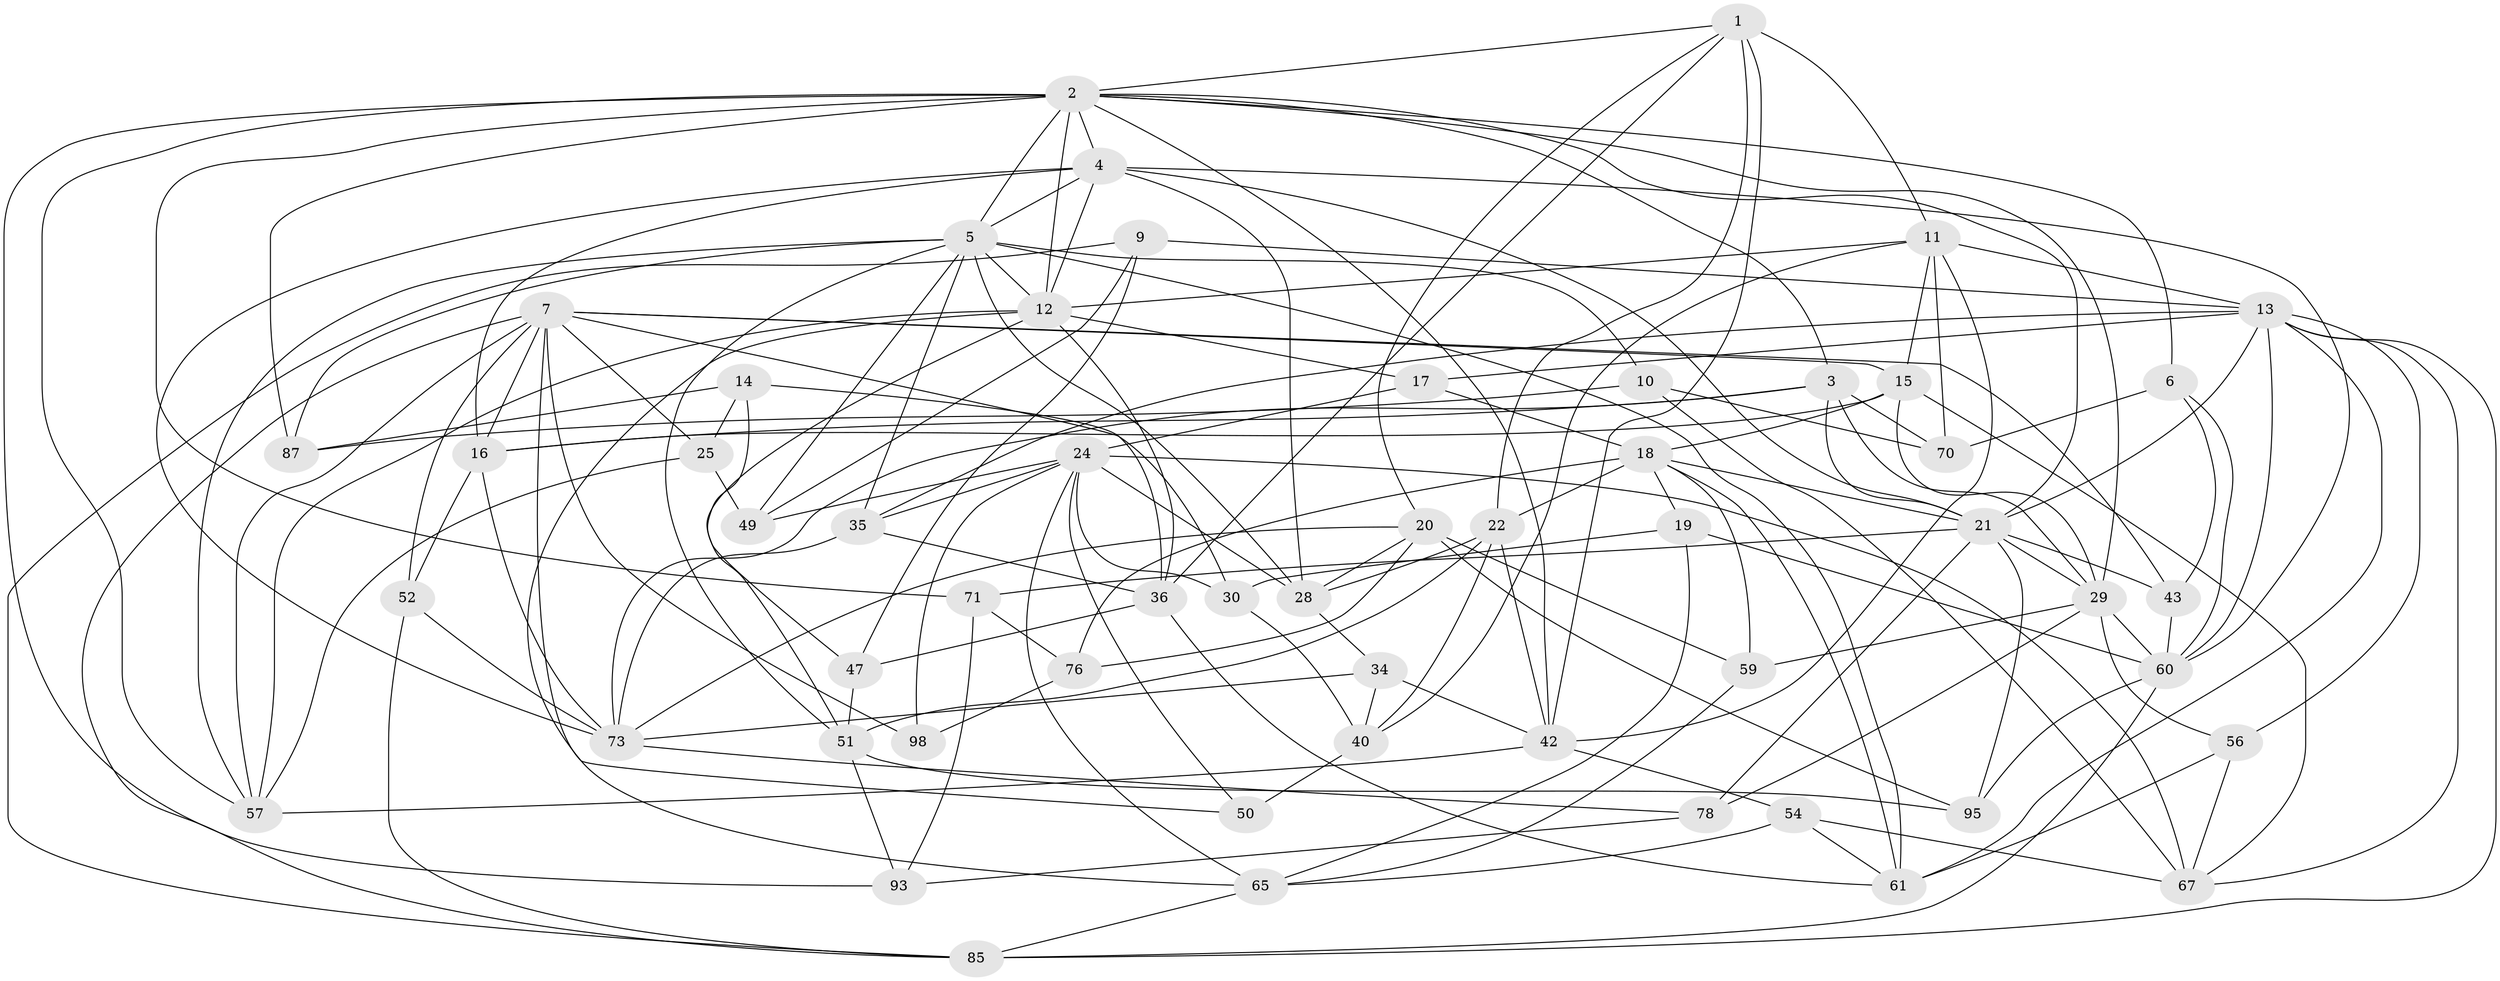// original degree distribution, {4: 1.0}
// Generated by graph-tools (version 1.1) at 2025/16/03/09/25 04:16:27]
// undirected, 55 vertices, 159 edges
graph export_dot {
graph [start="1"]
  node [color=gray90,style=filled];
  1 [super="+94"];
  2 [super="+105+26"];
  3 [super="+32"];
  4 [super="+80+79"];
  5 [super="+8+66"];
  6;
  7 [super="+33"];
  9;
  10;
  11 [super="+53"];
  12 [super="+31+83"];
  13 [super="+110+48"];
  14;
  15 [super="+41"];
  16 [super="+58"];
  17;
  18 [super="+90+37"];
  19;
  20 [super="+72"];
  21 [super="+99+63+23"];
  22 [super="+68+86"];
  24 [super="+55+38+77"];
  25;
  28 [super="+69"];
  29 [super="+92+81"];
  30;
  34;
  35 [super="+100"];
  36 [super="+101"];
  40 [super="+45"];
  42 [super="+44+104"];
  43;
  47;
  49;
  50;
  51 [super="+96"];
  52;
  54;
  56;
  57 [super="+75"];
  59;
  60 [super="+89+84"];
  61 [super="+91"];
  65 [super="+106"];
  67 [super="+97"];
  70;
  71;
  73 [super="+108+103"];
  76;
  78;
  85 [super="+109"];
  87;
  93;
  95;
  98;
  1 -- 11;
  1 -- 42;
  1 -- 36;
  1 -- 2;
  1 -- 20;
  1 -- 22;
  2 -- 93;
  2 -- 6;
  2 -- 71;
  2 -- 21;
  2 -- 3;
  2 -- 4;
  2 -- 5;
  2 -- 42;
  2 -- 12 [weight=2];
  2 -- 87;
  2 -- 57;
  2 -- 29;
  3 -- 29;
  3 -- 21;
  3 -- 16;
  3 -- 73;
  3 -- 70;
  4 -- 16;
  4 -- 12;
  4 -- 5;
  4 -- 28;
  4 -- 73;
  4 -- 21;
  4 -- 60;
  5 -- 10;
  5 -- 51;
  5 -- 49;
  5 -- 35 [weight=2];
  5 -- 87;
  5 -- 61;
  5 -- 57;
  5 -- 12;
  5 -- 28;
  6 -- 43;
  6 -- 70;
  6 -- 60;
  7 -- 57;
  7 -- 30;
  7 -- 50;
  7 -- 98;
  7 -- 43;
  7 -- 15;
  7 -- 16;
  7 -- 52;
  7 -- 85;
  7 -- 25;
  9 -- 13;
  9 -- 49;
  9 -- 47;
  9 -- 85;
  10 -- 67;
  10 -- 70;
  10 -- 87;
  11 -- 15;
  11 -- 13;
  11 -- 70;
  11 -- 40;
  11 -- 42 [weight=2];
  11 -- 12;
  12 -- 51;
  12 -- 17;
  12 -- 57;
  12 -- 36;
  12 -- 65;
  13 -- 17;
  13 -- 85;
  13 -- 67;
  13 -- 21;
  13 -- 35;
  13 -- 61;
  13 -- 56;
  13 -- 60;
  14 -- 87;
  14 -- 25;
  14 -- 47;
  14 -- 36;
  15 -- 16;
  15 -- 18;
  15 -- 67;
  15 -- 29;
  16 -- 52;
  16 -- 73;
  17 -- 18;
  17 -- 24;
  18 -- 59;
  18 -- 76;
  18 -- 19;
  18 -- 21;
  18 -- 61;
  18 -- 22;
  19 -- 60;
  19 -- 30;
  19 -- 65;
  20 -- 95;
  20 -- 59;
  20 -- 76;
  20 -- 73;
  20 -- 28;
  21 -- 43;
  21 -- 95;
  21 -- 71;
  21 -- 29;
  21 -- 78;
  22 -- 51;
  22 -- 28;
  22 -- 42;
  22 -- 40;
  24 -- 98 [weight=2];
  24 -- 28;
  24 -- 35;
  24 -- 67;
  24 -- 30;
  24 -- 49;
  24 -- 50;
  24 -- 65;
  25 -- 49;
  25 -- 57;
  28 -- 34;
  29 -- 56;
  29 -- 78;
  29 -- 59;
  29 -- 60;
  30 -- 40;
  34 -- 73;
  34 -- 42;
  34 -- 40;
  35 -- 73;
  35 -- 36;
  36 -- 47;
  36 -- 61;
  40 -- 50 [weight=2];
  42 -- 54;
  42 -- 57;
  43 -- 60;
  47 -- 51;
  51 -- 93;
  51 -- 95;
  52 -- 85;
  52 -- 73;
  54 -- 65;
  54 -- 61;
  54 -- 67;
  56 -- 67;
  56 -- 61;
  59 -- 65;
  60 -- 85;
  60 -- 95;
  65 -- 85;
  71 -- 76;
  71 -- 93;
  73 -- 78;
  76 -- 98;
  78 -- 93;
}
